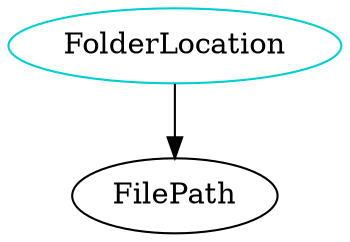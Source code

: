 digraph folderlocation{
FolderLocation -> FilePath;
FolderLocation	[shape=oval, color=cyan3, label="FolderLocation"];
}
